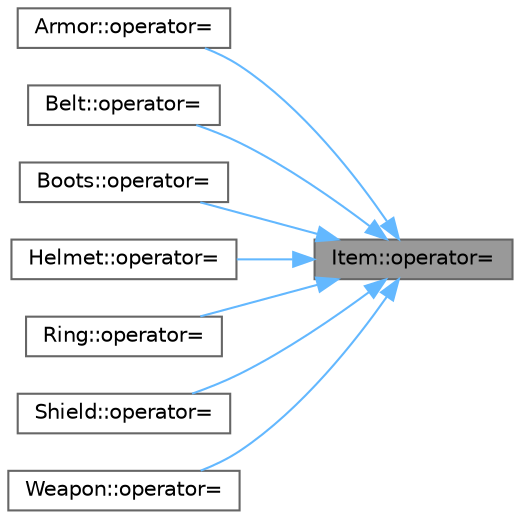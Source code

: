 digraph "Item::operator="
{
 // LATEX_PDF_SIZE
  bgcolor="transparent";
  edge [fontname=Helvetica,fontsize=10,labelfontname=Helvetica,labelfontsize=10];
  node [fontname=Helvetica,fontsize=10,shape=box,height=0.2,width=0.4];
  rankdir="RL";
  Node1 [id="Node000001",label="Item::operator=",height=0.2,width=0.4,color="gray40", fillcolor="grey60", style="filled", fontcolor="black",tooltip="Construct a new Item:: Item object with a given name, type, enchantment type and level."];
  Node1 -> Node2 [id="edge1_Node000001_Node000002",dir="back",color="steelblue1",style="solid",tooltip=" "];
  Node2 [id="Node000002",label="Armor::operator=",height=0.2,width=0.4,color="grey40", fillcolor="white", style="filled",URL="$class_armor.html#af869d62e397cf11428724787c3795de6",tooltip="Assignment Operator for the Armor object."];
  Node1 -> Node3 [id="edge2_Node000001_Node000003",dir="back",color="steelblue1",style="solid",tooltip=" "];
  Node3 [id="Node000003",label="Belt::operator=",height=0.2,width=0.4,color="grey40", fillcolor="white", style="filled",URL="$class_belt.html#ae9427f0dd7cdcf848a1edbd641c004c2",tooltip="Assignment Operator for the Belt object."];
  Node1 -> Node4 [id="edge3_Node000001_Node000004",dir="back",color="steelblue1",style="solid",tooltip=" "];
  Node4 [id="Node000004",label="Boots::operator=",height=0.2,width=0.4,color="grey40", fillcolor="white", style="filled",URL="$class_boots.html#a4cbd7eac2391ebbb56057dc93c622bae",tooltip="Assignment Operator for the Boots object."];
  Node1 -> Node5 [id="edge4_Node000001_Node000005",dir="back",color="steelblue1",style="solid",tooltip=" "];
  Node5 [id="Node000005",label="Helmet::operator=",height=0.2,width=0.4,color="grey40", fillcolor="white", style="filled",URL="$class_helmet.html#a03be7ef2e59d533a70dc0012df00871b",tooltip="Assignment Operator for the Helmet object."];
  Node1 -> Node6 [id="edge5_Node000001_Node000006",dir="back",color="steelblue1",style="solid",tooltip=" "];
  Node6 [id="Node000006",label="Ring::operator=",height=0.2,width=0.4,color="grey40", fillcolor="white", style="filled",URL="$class_ring.html#a2e074f82bf94bca91e8233663f379164",tooltip="Assignment Operator for the Ring object."];
  Node1 -> Node7 [id="edge6_Node000001_Node000007",dir="back",color="steelblue1",style="solid",tooltip=" "];
  Node7 [id="Node000007",label="Shield::operator=",height=0.2,width=0.4,color="grey40", fillcolor="white", style="filled",URL="$class_shield.html#ac5e915a27f9f356490d85875d8225ef1",tooltip="Assignment Operator for the Shield object."];
  Node1 -> Node8 [id="edge7_Node000001_Node000008",dir="back",color="steelblue1",style="solid",tooltip=" "];
  Node8 [id="Node000008",label="Weapon::operator=",height=0.2,width=0.4,color="grey40", fillcolor="white", style="filled",URL="$class_weapon.html#a8f51ebd5789763dc5e9746ecccd4e34c",tooltip="Assignment Operator for the Weapon object."];
}
